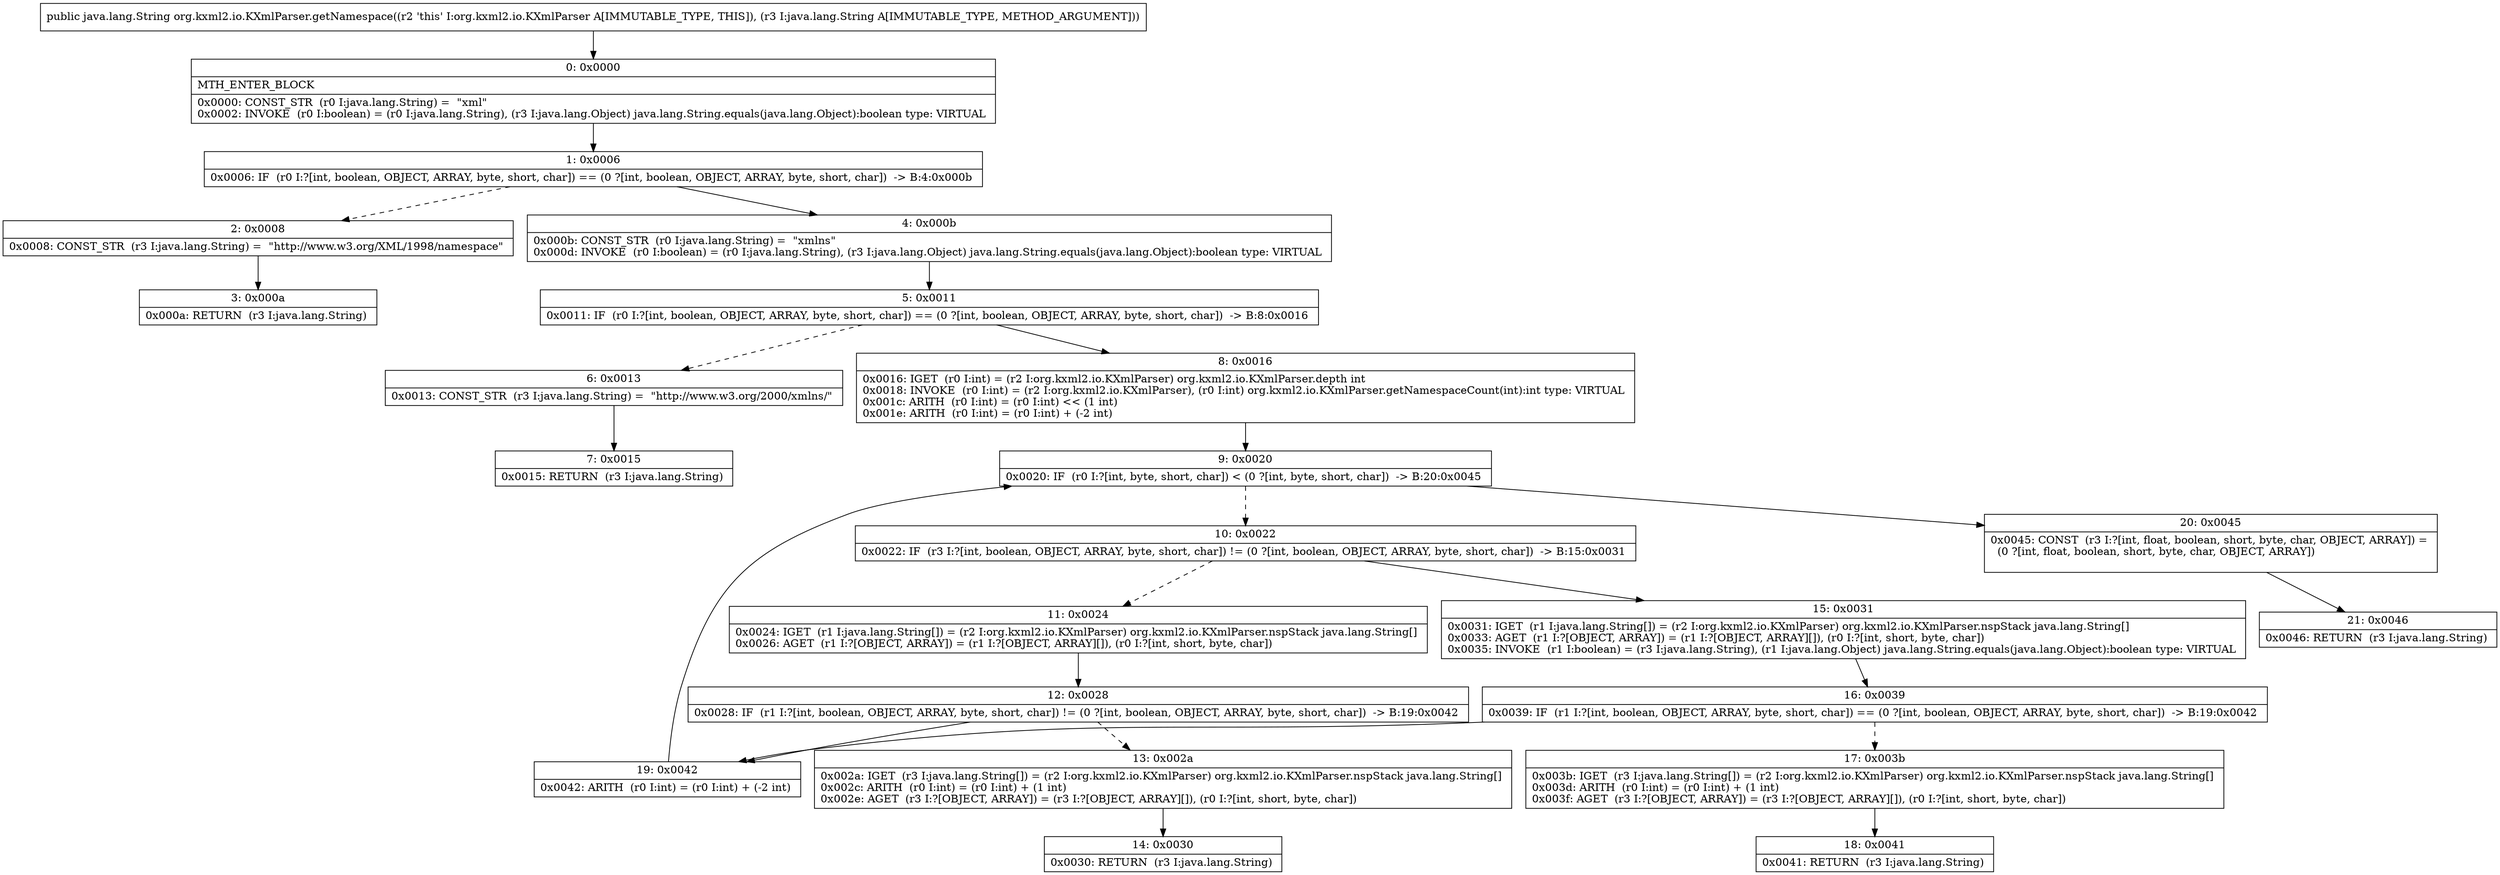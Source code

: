 digraph "CFG fororg.kxml2.io.KXmlParser.getNamespace(Ljava\/lang\/String;)Ljava\/lang\/String;" {
Node_0 [shape=record,label="{0\:\ 0x0000|MTH_ENTER_BLOCK\l|0x0000: CONST_STR  (r0 I:java.lang.String) =  \"xml\" \l0x0002: INVOKE  (r0 I:boolean) = (r0 I:java.lang.String), (r3 I:java.lang.Object) java.lang.String.equals(java.lang.Object):boolean type: VIRTUAL \l}"];
Node_1 [shape=record,label="{1\:\ 0x0006|0x0006: IF  (r0 I:?[int, boolean, OBJECT, ARRAY, byte, short, char]) == (0 ?[int, boolean, OBJECT, ARRAY, byte, short, char])  \-\> B:4:0x000b \l}"];
Node_2 [shape=record,label="{2\:\ 0x0008|0x0008: CONST_STR  (r3 I:java.lang.String) =  \"http:\/\/www.w3.org\/XML\/1998\/namespace\" \l}"];
Node_3 [shape=record,label="{3\:\ 0x000a|0x000a: RETURN  (r3 I:java.lang.String) \l}"];
Node_4 [shape=record,label="{4\:\ 0x000b|0x000b: CONST_STR  (r0 I:java.lang.String) =  \"xmlns\" \l0x000d: INVOKE  (r0 I:boolean) = (r0 I:java.lang.String), (r3 I:java.lang.Object) java.lang.String.equals(java.lang.Object):boolean type: VIRTUAL \l}"];
Node_5 [shape=record,label="{5\:\ 0x0011|0x0011: IF  (r0 I:?[int, boolean, OBJECT, ARRAY, byte, short, char]) == (0 ?[int, boolean, OBJECT, ARRAY, byte, short, char])  \-\> B:8:0x0016 \l}"];
Node_6 [shape=record,label="{6\:\ 0x0013|0x0013: CONST_STR  (r3 I:java.lang.String) =  \"http:\/\/www.w3.org\/2000\/xmlns\/\" \l}"];
Node_7 [shape=record,label="{7\:\ 0x0015|0x0015: RETURN  (r3 I:java.lang.String) \l}"];
Node_8 [shape=record,label="{8\:\ 0x0016|0x0016: IGET  (r0 I:int) = (r2 I:org.kxml2.io.KXmlParser) org.kxml2.io.KXmlParser.depth int \l0x0018: INVOKE  (r0 I:int) = (r2 I:org.kxml2.io.KXmlParser), (r0 I:int) org.kxml2.io.KXmlParser.getNamespaceCount(int):int type: VIRTUAL \l0x001c: ARITH  (r0 I:int) = (r0 I:int) \<\< (1 int) \l0x001e: ARITH  (r0 I:int) = (r0 I:int) + (\-2 int) \l}"];
Node_9 [shape=record,label="{9\:\ 0x0020|0x0020: IF  (r0 I:?[int, byte, short, char]) \< (0 ?[int, byte, short, char])  \-\> B:20:0x0045 \l}"];
Node_10 [shape=record,label="{10\:\ 0x0022|0x0022: IF  (r3 I:?[int, boolean, OBJECT, ARRAY, byte, short, char]) != (0 ?[int, boolean, OBJECT, ARRAY, byte, short, char])  \-\> B:15:0x0031 \l}"];
Node_11 [shape=record,label="{11\:\ 0x0024|0x0024: IGET  (r1 I:java.lang.String[]) = (r2 I:org.kxml2.io.KXmlParser) org.kxml2.io.KXmlParser.nspStack java.lang.String[] \l0x0026: AGET  (r1 I:?[OBJECT, ARRAY]) = (r1 I:?[OBJECT, ARRAY][]), (r0 I:?[int, short, byte, char]) \l}"];
Node_12 [shape=record,label="{12\:\ 0x0028|0x0028: IF  (r1 I:?[int, boolean, OBJECT, ARRAY, byte, short, char]) != (0 ?[int, boolean, OBJECT, ARRAY, byte, short, char])  \-\> B:19:0x0042 \l}"];
Node_13 [shape=record,label="{13\:\ 0x002a|0x002a: IGET  (r3 I:java.lang.String[]) = (r2 I:org.kxml2.io.KXmlParser) org.kxml2.io.KXmlParser.nspStack java.lang.String[] \l0x002c: ARITH  (r0 I:int) = (r0 I:int) + (1 int) \l0x002e: AGET  (r3 I:?[OBJECT, ARRAY]) = (r3 I:?[OBJECT, ARRAY][]), (r0 I:?[int, short, byte, char]) \l}"];
Node_14 [shape=record,label="{14\:\ 0x0030|0x0030: RETURN  (r3 I:java.lang.String) \l}"];
Node_15 [shape=record,label="{15\:\ 0x0031|0x0031: IGET  (r1 I:java.lang.String[]) = (r2 I:org.kxml2.io.KXmlParser) org.kxml2.io.KXmlParser.nspStack java.lang.String[] \l0x0033: AGET  (r1 I:?[OBJECT, ARRAY]) = (r1 I:?[OBJECT, ARRAY][]), (r0 I:?[int, short, byte, char]) \l0x0035: INVOKE  (r1 I:boolean) = (r3 I:java.lang.String), (r1 I:java.lang.Object) java.lang.String.equals(java.lang.Object):boolean type: VIRTUAL \l}"];
Node_16 [shape=record,label="{16\:\ 0x0039|0x0039: IF  (r1 I:?[int, boolean, OBJECT, ARRAY, byte, short, char]) == (0 ?[int, boolean, OBJECT, ARRAY, byte, short, char])  \-\> B:19:0x0042 \l}"];
Node_17 [shape=record,label="{17\:\ 0x003b|0x003b: IGET  (r3 I:java.lang.String[]) = (r2 I:org.kxml2.io.KXmlParser) org.kxml2.io.KXmlParser.nspStack java.lang.String[] \l0x003d: ARITH  (r0 I:int) = (r0 I:int) + (1 int) \l0x003f: AGET  (r3 I:?[OBJECT, ARRAY]) = (r3 I:?[OBJECT, ARRAY][]), (r0 I:?[int, short, byte, char]) \l}"];
Node_18 [shape=record,label="{18\:\ 0x0041|0x0041: RETURN  (r3 I:java.lang.String) \l}"];
Node_19 [shape=record,label="{19\:\ 0x0042|0x0042: ARITH  (r0 I:int) = (r0 I:int) + (\-2 int) \l}"];
Node_20 [shape=record,label="{20\:\ 0x0045|0x0045: CONST  (r3 I:?[int, float, boolean, short, byte, char, OBJECT, ARRAY]) = \l  (0 ?[int, float, boolean, short, byte, char, OBJECT, ARRAY])\l \l}"];
Node_21 [shape=record,label="{21\:\ 0x0046|0x0046: RETURN  (r3 I:java.lang.String) \l}"];
MethodNode[shape=record,label="{public java.lang.String org.kxml2.io.KXmlParser.getNamespace((r2 'this' I:org.kxml2.io.KXmlParser A[IMMUTABLE_TYPE, THIS]), (r3 I:java.lang.String A[IMMUTABLE_TYPE, METHOD_ARGUMENT])) }"];
MethodNode -> Node_0;
Node_0 -> Node_1;
Node_1 -> Node_2[style=dashed];
Node_1 -> Node_4;
Node_2 -> Node_3;
Node_4 -> Node_5;
Node_5 -> Node_6[style=dashed];
Node_5 -> Node_8;
Node_6 -> Node_7;
Node_8 -> Node_9;
Node_9 -> Node_10[style=dashed];
Node_9 -> Node_20;
Node_10 -> Node_11[style=dashed];
Node_10 -> Node_15;
Node_11 -> Node_12;
Node_12 -> Node_13[style=dashed];
Node_12 -> Node_19;
Node_13 -> Node_14;
Node_15 -> Node_16;
Node_16 -> Node_17[style=dashed];
Node_16 -> Node_19;
Node_17 -> Node_18;
Node_19 -> Node_9;
Node_20 -> Node_21;
}

